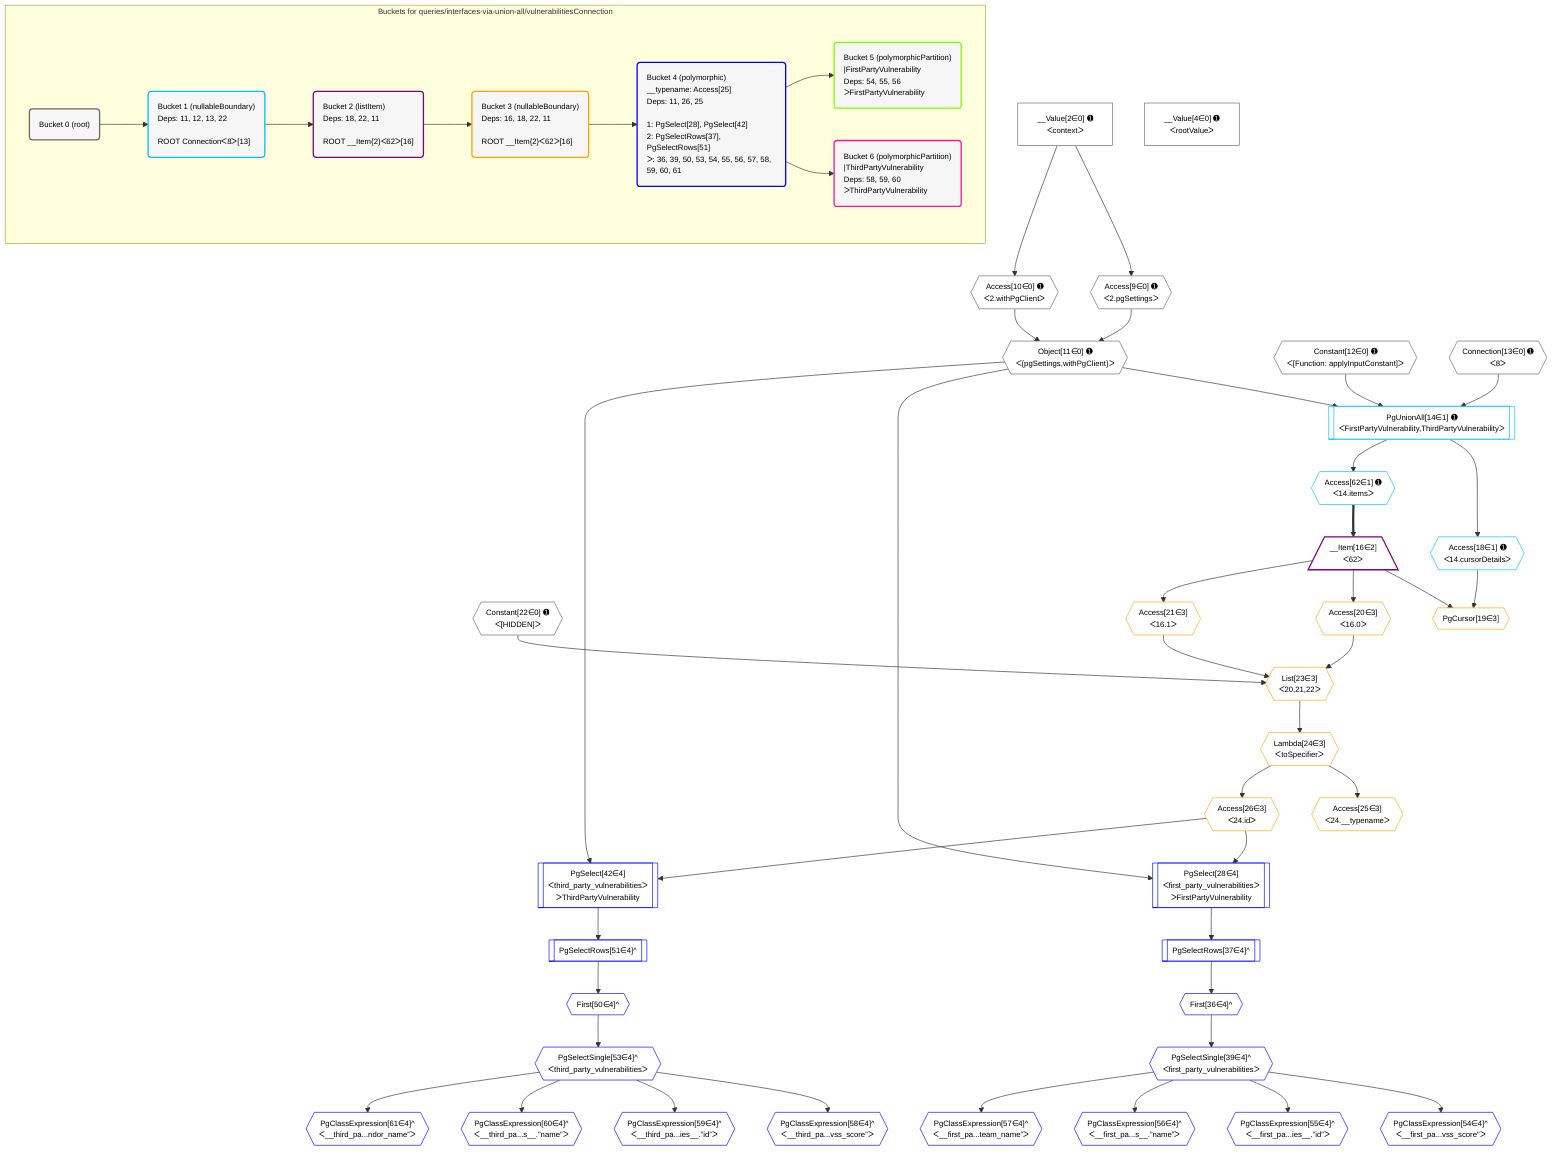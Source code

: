 %%{init: {'themeVariables': { 'fontSize': '12px'}}}%%
graph TD
    classDef path fill:#eee,stroke:#000,color:#000
    classDef plan fill:#fff,stroke-width:1px,color:#000
    classDef itemplan fill:#fff,stroke-width:2px,color:#000
    classDef unbatchedplan fill:#dff,stroke-width:1px,color:#000
    classDef sideeffectplan fill:#fcc,stroke-width:2px,color:#000
    classDef bucket fill:#f6f6f6,color:#000,stroke-width:2px,text-align:left

    subgraph "Buckets for queries/interfaces-via-union-all/vulnerabilitiesConnection"
    Bucket0("Bucket 0 (root)"):::bucket
    Bucket1("Bucket 1 (nullableBoundary)<br />Deps: 11, 12, 13, 22<br /><br />ROOT Connectionᐸ8ᐳ[13]"):::bucket
    Bucket2("Bucket 2 (listItem)<br />Deps: 18, 22, 11<br /><br />ROOT __Item{2}ᐸ62ᐳ[16]"):::bucket
    Bucket3("Bucket 3 (nullableBoundary)<br />Deps: 16, 18, 22, 11<br /><br />ROOT __Item{2}ᐸ62ᐳ[16]"):::bucket
    Bucket4("Bucket 4 (polymorphic)<br />__typename: Access[25]<br />Deps: 11, 26, 25<br /><br />1: PgSelect[28], PgSelect[42]<br />2: PgSelectRows[37], PgSelectRows[51]<br />ᐳ: 36, 39, 50, 53, 54, 55, 56, 57, 58, 59, 60, 61"):::bucket
    Bucket5("Bucket 5 (polymorphicPartition)<br />|FirstPartyVulnerability<br />Deps: 54, 55, 56<br />ᐳFirstPartyVulnerability"):::bucket
    Bucket6("Bucket 6 (polymorphicPartition)<br />|ThirdPartyVulnerability<br />Deps: 58, 59, 60<br />ᐳThirdPartyVulnerability"):::bucket
    end
    Bucket0 --> Bucket1
    Bucket1 --> Bucket2
    Bucket2 --> Bucket3
    Bucket3 --> Bucket4
    Bucket4 --> Bucket5 & Bucket6

    %% plan dependencies
    Object11{{"Object[11∈0] ➊<br />ᐸ{pgSettings,withPgClient}ᐳ"}}:::plan
    Access9{{"Access[9∈0] ➊<br />ᐸ2.pgSettingsᐳ"}}:::plan
    Access10{{"Access[10∈0] ➊<br />ᐸ2.withPgClientᐳ"}}:::plan
    Access9 & Access10 --> Object11
    __Value2["__Value[2∈0] ➊<br />ᐸcontextᐳ"]:::plan
    __Value2 --> Access9
    __Value2 --> Access10
    __Value4["__Value[4∈0] ➊<br />ᐸrootValueᐳ"]:::plan
    Constant12{{"Constant[12∈0] ➊<br />ᐸ[Function: applyInputConstant]ᐳ"}}:::plan
    Connection13{{"Connection[13∈0] ➊<br />ᐸ8ᐳ"}}:::plan
    Constant22{{"Constant[22∈0] ➊<br />ᐸ[HIDDEN]ᐳ"}}:::plan
    PgUnionAll14[["PgUnionAll[14∈1] ➊<br />ᐸFirstPartyVulnerability,ThirdPartyVulnerabilityᐳ"]]:::plan
    Object11 & Constant12 & Connection13 --> PgUnionAll14
    Access18{{"Access[18∈1] ➊<br />ᐸ14.cursorDetailsᐳ"}}:::plan
    PgUnionAll14 --> Access18
    Access62{{"Access[62∈1] ➊<br />ᐸ14.itemsᐳ"}}:::plan
    PgUnionAll14 --> Access62
    __Item16[/"__Item[16∈2]<br />ᐸ62ᐳ"\]:::itemplan
    Access62 ==> __Item16
    List23{{"List[23∈3]<br />ᐸ20,21,22ᐳ"}}:::plan
    Access20{{"Access[20∈3]<br />ᐸ16.0ᐳ"}}:::plan
    Access21{{"Access[21∈3]<br />ᐸ16.1ᐳ"}}:::plan
    Access20 & Access21 & Constant22 --> List23
    PgCursor19{{"PgCursor[19∈3]"}}:::plan
    __Item16 & Access18 --> PgCursor19
    __Item16 --> Access20
    __Item16 --> Access21
    Lambda24{{"Lambda[24∈3]<br />ᐸtoSpecifierᐳ"}}:::plan
    List23 --> Lambda24
    Access25{{"Access[25∈3]<br />ᐸ24.__typenameᐳ"}}:::plan
    Lambda24 --> Access25
    Access26{{"Access[26∈3]<br />ᐸ24.idᐳ"}}:::plan
    Lambda24 --> Access26
    PgSelect28[["PgSelect[28∈4]<br />ᐸfirst_party_vulnerabilitiesᐳ<br />ᐳFirstPartyVulnerability"]]:::plan
    Object11 & Access26 --> PgSelect28
    PgSelect42[["PgSelect[42∈4]<br />ᐸthird_party_vulnerabilitiesᐳ<br />ᐳThirdPartyVulnerability"]]:::plan
    Object11 & Access26 --> PgSelect42
    First36{{"First[36∈4]^"}}:::plan
    PgSelectRows37[["PgSelectRows[37∈4]^"]]:::plan
    PgSelectRows37 --> First36
    PgSelect28 --> PgSelectRows37
    PgSelectSingle39{{"PgSelectSingle[39∈4]^<br />ᐸfirst_party_vulnerabilitiesᐳ"}}:::plan
    First36 --> PgSelectSingle39
    First50{{"First[50∈4]^"}}:::plan
    PgSelectRows51[["PgSelectRows[51∈4]^"]]:::plan
    PgSelectRows51 --> First50
    PgSelect42 --> PgSelectRows51
    PgSelectSingle53{{"PgSelectSingle[53∈4]^<br />ᐸthird_party_vulnerabilitiesᐳ"}}:::plan
    First50 --> PgSelectSingle53
    PgClassExpression54{{"PgClassExpression[54∈4]^<br />ᐸ__first_pa...vss_score”ᐳ"}}:::plan
    PgSelectSingle39 --> PgClassExpression54
    PgClassExpression55{{"PgClassExpression[55∈4]^<br />ᐸ__first_pa...ies__.”id”ᐳ"}}:::plan
    PgSelectSingle39 --> PgClassExpression55
    PgClassExpression56{{"PgClassExpression[56∈4]^<br />ᐸ__first_pa...s__.”name”ᐳ"}}:::plan
    PgSelectSingle39 --> PgClassExpression56
    PgClassExpression57{{"PgClassExpression[57∈4]^<br />ᐸ__first_pa...team_name”ᐳ"}}:::plan
    PgSelectSingle39 --> PgClassExpression57
    PgClassExpression58{{"PgClassExpression[58∈4]^<br />ᐸ__third_pa...vss_score”ᐳ"}}:::plan
    PgSelectSingle53 --> PgClassExpression58
    PgClassExpression59{{"PgClassExpression[59∈4]^<br />ᐸ__third_pa...ies__.”id”ᐳ"}}:::plan
    PgSelectSingle53 --> PgClassExpression59
    PgClassExpression60{{"PgClassExpression[60∈4]^<br />ᐸ__third_pa...s__.”name”ᐳ"}}:::plan
    PgSelectSingle53 --> PgClassExpression60
    PgClassExpression61{{"PgClassExpression[61∈4]^<br />ᐸ__third_pa...ndor_name”ᐳ"}}:::plan
    PgSelectSingle53 --> PgClassExpression61

    %% define steps
    classDef bucket0 stroke:#696969
    class Bucket0,__Value2,__Value4,Access9,Access10,Object11,Constant12,Connection13,Constant22 bucket0
    classDef bucket1 stroke:#00bfff
    class Bucket1,PgUnionAll14,Access18,Access62 bucket1
    classDef bucket2 stroke:#7f007f
    class Bucket2,__Item16 bucket2
    classDef bucket3 stroke:#ffa500
    class Bucket3,PgCursor19,Access20,Access21,List23,Lambda24,Access25,Access26 bucket3
    classDef bucket4 stroke:#0000ff
    class Bucket4,PgSelect28,First36,PgSelectRows37,PgSelectSingle39,PgSelect42,First50,PgSelectRows51,PgSelectSingle53,PgClassExpression54,PgClassExpression55,PgClassExpression56,PgClassExpression57,PgClassExpression58,PgClassExpression59,PgClassExpression60,PgClassExpression61 bucket4
    classDef bucket5 stroke:#7fff00
    class Bucket5 bucket5
    classDef bucket6 stroke:#ff1493
    class Bucket6 bucket6